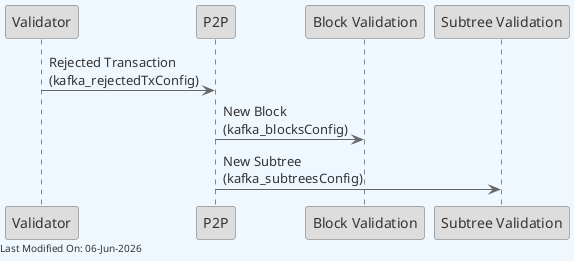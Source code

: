 @startuml
skinparam backgroundColor #F0F8FF
skinparam defaultFontColor #333333
skinparam arrowColor #666666

' Define borders for all elements
skinparam entity {
  BorderColor #666666
  BackgroundColor #DDDDDD
}

skinparam control {
  BorderColor #666666
  BackgroundColor #DDDDDD
}

skinparam participant {
  BorderColor #666666
  BackgroundColor #DDDDDD
}



participant Validator as V
participant P2P
participant "Block Validation" as BV
participant "Subtree Validation" as SV

V -> P2P: Rejected Transaction \n(kafka_rejectedTxConfig)
P2P -> BV: New Block \n(kafka_blocksConfig)
P2P -> SV: New Subtree \n(kafka_subtreesConfig)

left footer Last Modified On: %date("dd-MMM-yyyy")
@enduml
